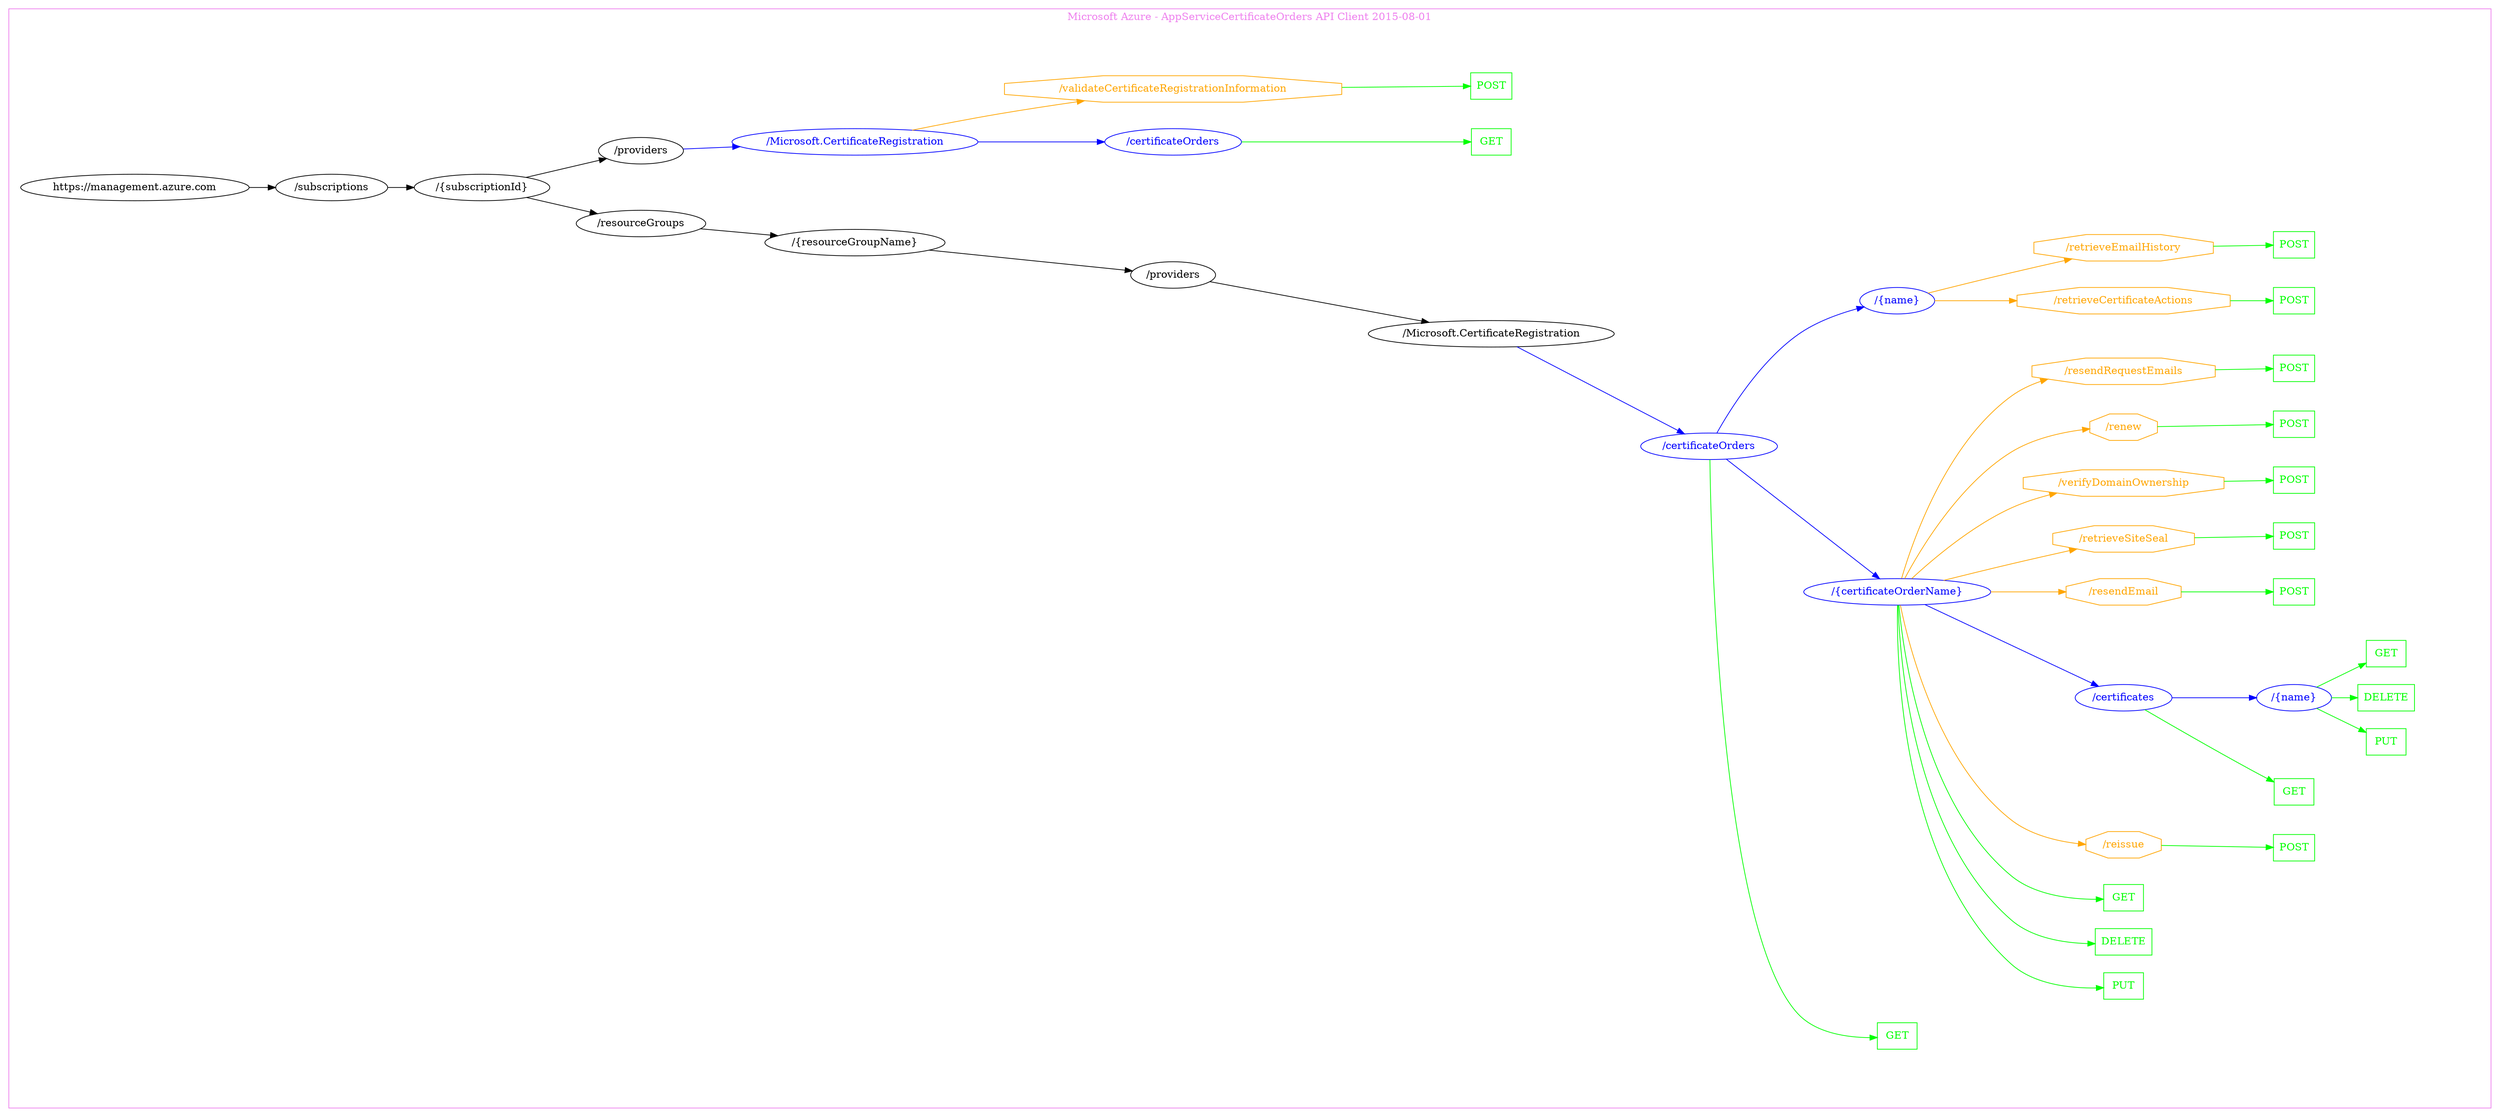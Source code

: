 digraph Cloud_Computing_REST_API {
rankdir="LR";
subgraph cluster_0 {
label="Microsoft Azure - AppServiceCertificateOrders API Client 2015-08-01"
color=violet
fontcolor=violet
subgraph cluster_1 {
label=""
color=white
fontcolor=white
node1 [label="https://management.azure.com", shape="ellipse", color="black", fontcolor="black"]
node1 -> node2 [color="black", fontcolor="black"]
subgraph cluster_2 {
label=""
color=white
fontcolor=white
node2 [label="/subscriptions", shape="ellipse", color="black", fontcolor="black"]
node2 -> node3 [color="black", fontcolor="black"]
subgraph cluster_3 {
label=""
color=white
fontcolor=white
node3 [label="/{subscriptionId}", shape="ellipse", color="black", fontcolor="black"]
node3 -> node4 [color="black", fontcolor="black"]
subgraph cluster_4 {
label=""
color=white
fontcolor=white
node4 [label="/resourceGroups", shape="ellipse", color="black", fontcolor="black"]
node4 -> node5 [color="black", fontcolor="black"]
subgraph cluster_5 {
label=""
color=white
fontcolor=white
node5 [label="/{resourceGroupName}", shape="ellipse", color="black", fontcolor="black"]
node5 -> node6 [color="black", fontcolor="black"]
subgraph cluster_6 {
label=""
color=white
fontcolor=white
node6 [label="/providers", shape="ellipse", color="black", fontcolor="black"]
node6 -> node7 [color="black", fontcolor="black"]
subgraph cluster_7 {
label=""
color=white
fontcolor=white
node7 [label="/Microsoft.CertificateRegistration", shape="ellipse", color="black", fontcolor="black"]
node7 -> node8 [color="blue", fontcolor="blue"]
subgraph cluster_8 {
label=""
color=white
fontcolor=white
node8 [label="/certificateOrders", shape="ellipse", color="blue", fontcolor="blue"]
node8 -> node9 [color="green", fontcolor="green"]
subgraph cluster_9 {
label=""
color=white
fontcolor=white
node9 [label="GET", shape="box", color="green", fontcolor="green"]
}
node8 -> node10 [color="blue", fontcolor="blue"]
subgraph cluster_10 {
label=""
color=white
fontcolor=white
node10 [label="/{certificateOrderName}", shape="ellipse", color="blue", fontcolor="blue"]
node10 -> node11 [color="green", fontcolor="green"]
subgraph cluster_11 {
label=""
color=white
fontcolor=white
node11 [label="PUT", shape="box", color="green", fontcolor="green"]
}
node10 -> node12 [color="green", fontcolor="green"]
subgraph cluster_12 {
label=""
color=white
fontcolor=white
node12 [label="DELETE", shape="box", color="green", fontcolor="green"]
}
node10 -> node13 [color="green", fontcolor="green"]
subgraph cluster_13 {
label=""
color=white
fontcolor=white
node13 [label="GET", shape="box", color="green", fontcolor="green"]
}
node10 -> node14 [color="orange", fontcolor="orange"]
subgraph cluster_14 {
label=""
color=white
fontcolor=white
node14 [label="/reissue", shape="octagon", color="orange", fontcolor="orange"]
node14 -> node15 [color="green", fontcolor="green"]
subgraph cluster_15 {
label=""
color=white
fontcolor=white
node15 [label="POST", shape="box", color="green", fontcolor="green"]
}
}
node10 -> node16 [color="blue", fontcolor="blue"]
subgraph cluster_16 {
label=""
color=white
fontcolor=white
node16 [label="/certificates", shape="ellipse", color="blue", fontcolor="blue"]
node16 -> node17 [color="green", fontcolor="green"]
subgraph cluster_17 {
label=""
color=white
fontcolor=white
node17 [label="GET", shape="box", color="green", fontcolor="green"]
}
node16 -> node18 [color="blue", fontcolor="blue"]
subgraph cluster_18 {
label=""
color=white
fontcolor=white
node18 [label="/{name}", shape="ellipse", color="blue", fontcolor="blue"]
node18 -> node19 [color="green", fontcolor="green"]
subgraph cluster_19 {
label=""
color=white
fontcolor=white
node19 [label="PUT", shape="box", color="green", fontcolor="green"]
}
node18 -> node20 [color="green", fontcolor="green"]
subgraph cluster_20 {
label=""
color=white
fontcolor=white
node20 [label="DELETE", shape="box", color="green", fontcolor="green"]
}
node18 -> node21 [color="green", fontcolor="green"]
subgraph cluster_21 {
label=""
color=white
fontcolor=white
node21 [label="GET", shape="box", color="green", fontcolor="green"]
}
}
}
node10 -> node22 [color="orange", fontcolor="orange"]
subgraph cluster_22 {
label=""
color=white
fontcolor=white
node22 [label="/resendEmail", shape="octagon", color="orange", fontcolor="orange"]
node22 -> node23 [color="green", fontcolor="green"]
subgraph cluster_23 {
label=""
color=white
fontcolor=white
node23 [label="POST", shape="box", color="green", fontcolor="green"]
}
}
node10 -> node24 [color="orange", fontcolor="orange"]
subgraph cluster_24 {
label=""
color=white
fontcolor=white
node24 [label="/retrieveSiteSeal", shape="octagon", color="orange", fontcolor="orange"]
node24 -> node25 [color="green", fontcolor="green"]
subgraph cluster_25 {
label=""
color=white
fontcolor=white
node25 [label="POST", shape="box", color="green", fontcolor="green"]
}
}
node10 -> node26 [color="orange", fontcolor="orange"]
subgraph cluster_26 {
label=""
color=white
fontcolor=white
node26 [label="/verifyDomainOwnership", shape="octagon", color="orange", fontcolor="orange"]
node26 -> node27 [color="green", fontcolor="green"]
subgraph cluster_27 {
label=""
color=white
fontcolor=white
node27 [label="POST", shape="box", color="green", fontcolor="green"]
}
}
node10 -> node28 [color="orange", fontcolor="orange"]
subgraph cluster_28 {
label=""
color=white
fontcolor=white
node28 [label="/renew", shape="octagon", color="orange", fontcolor="orange"]
node28 -> node29 [color="green", fontcolor="green"]
subgraph cluster_29 {
label=""
color=white
fontcolor=white
node29 [label="POST", shape="box", color="green", fontcolor="green"]
}
}
node10 -> node30 [color="orange", fontcolor="orange"]
subgraph cluster_30 {
label=""
color=white
fontcolor=white
node30 [label="/resendRequestEmails", shape="octagon", color="orange", fontcolor="orange"]
node30 -> node31 [color="green", fontcolor="green"]
subgraph cluster_31 {
label=""
color=white
fontcolor=white
node31 [label="POST", shape="box", color="green", fontcolor="green"]
}
}
}
node8 -> node32 [color="blue", fontcolor="blue"]
subgraph cluster_32 {
label=""
color=white
fontcolor=white
node32 [label="/{name}", shape="ellipse", color="blue", fontcolor="blue"]
node32 -> node33 [color="orange", fontcolor="orange"]
subgraph cluster_33 {
label=""
color=white
fontcolor=white
node33 [label="/retrieveCertificateActions", shape="octagon", color="orange", fontcolor="orange"]
node33 -> node34 [color="green", fontcolor="green"]
subgraph cluster_34 {
label=""
color=white
fontcolor=white
node34 [label="POST", shape="box", color="green", fontcolor="green"]
}
}
node32 -> node35 [color="orange", fontcolor="orange"]
subgraph cluster_35 {
label=""
color=white
fontcolor=white
node35 [label="/retrieveEmailHistory", shape="octagon", color="orange", fontcolor="orange"]
node35 -> node36 [color="green", fontcolor="green"]
subgraph cluster_36 {
label=""
color=white
fontcolor=white
node36 [label="POST", shape="box", color="green", fontcolor="green"]
}
}
}
}
}
}
}
}
node3 -> node37 [color="black", fontcolor="black"]
subgraph cluster_37 {
label=""
color=white
fontcolor=white
node37 [label="/providers", shape="ellipse", color="black", fontcolor="black"]
node37 -> node38 [color="blue", fontcolor="blue"]
subgraph cluster_38 {
label=""
color=white
fontcolor=white
node38 [label="/Microsoft.CertificateRegistration", shape="ellipse", color="blue", fontcolor="blue"]
node38 -> node39 [color="blue", fontcolor="blue"]
subgraph cluster_39 {
label=""
color=white
fontcolor=white
node39 [label="/certificateOrders", shape="ellipse", color="blue", fontcolor="blue"]
node39 -> node40 [color="green", fontcolor="green"]
subgraph cluster_40 {
label=""
color=white
fontcolor=white
node40 [label="GET", shape="box", color="green", fontcolor="green"]
}
}
node38 -> node41 [color="orange", fontcolor="orange"]
subgraph cluster_41 {
label=""
color=white
fontcolor=white
node41 [label="/validateCertificateRegistrationInformation", shape="octagon", color="orange", fontcolor="orange"]
node41 -> node42 [color="green", fontcolor="green"]
subgraph cluster_42 {
label=""
color=white
fontcolor=white
node42 [label="POST", shape="box", color="green", fontcolor="green"]
}
}
}
}
}
}
}
}
}
